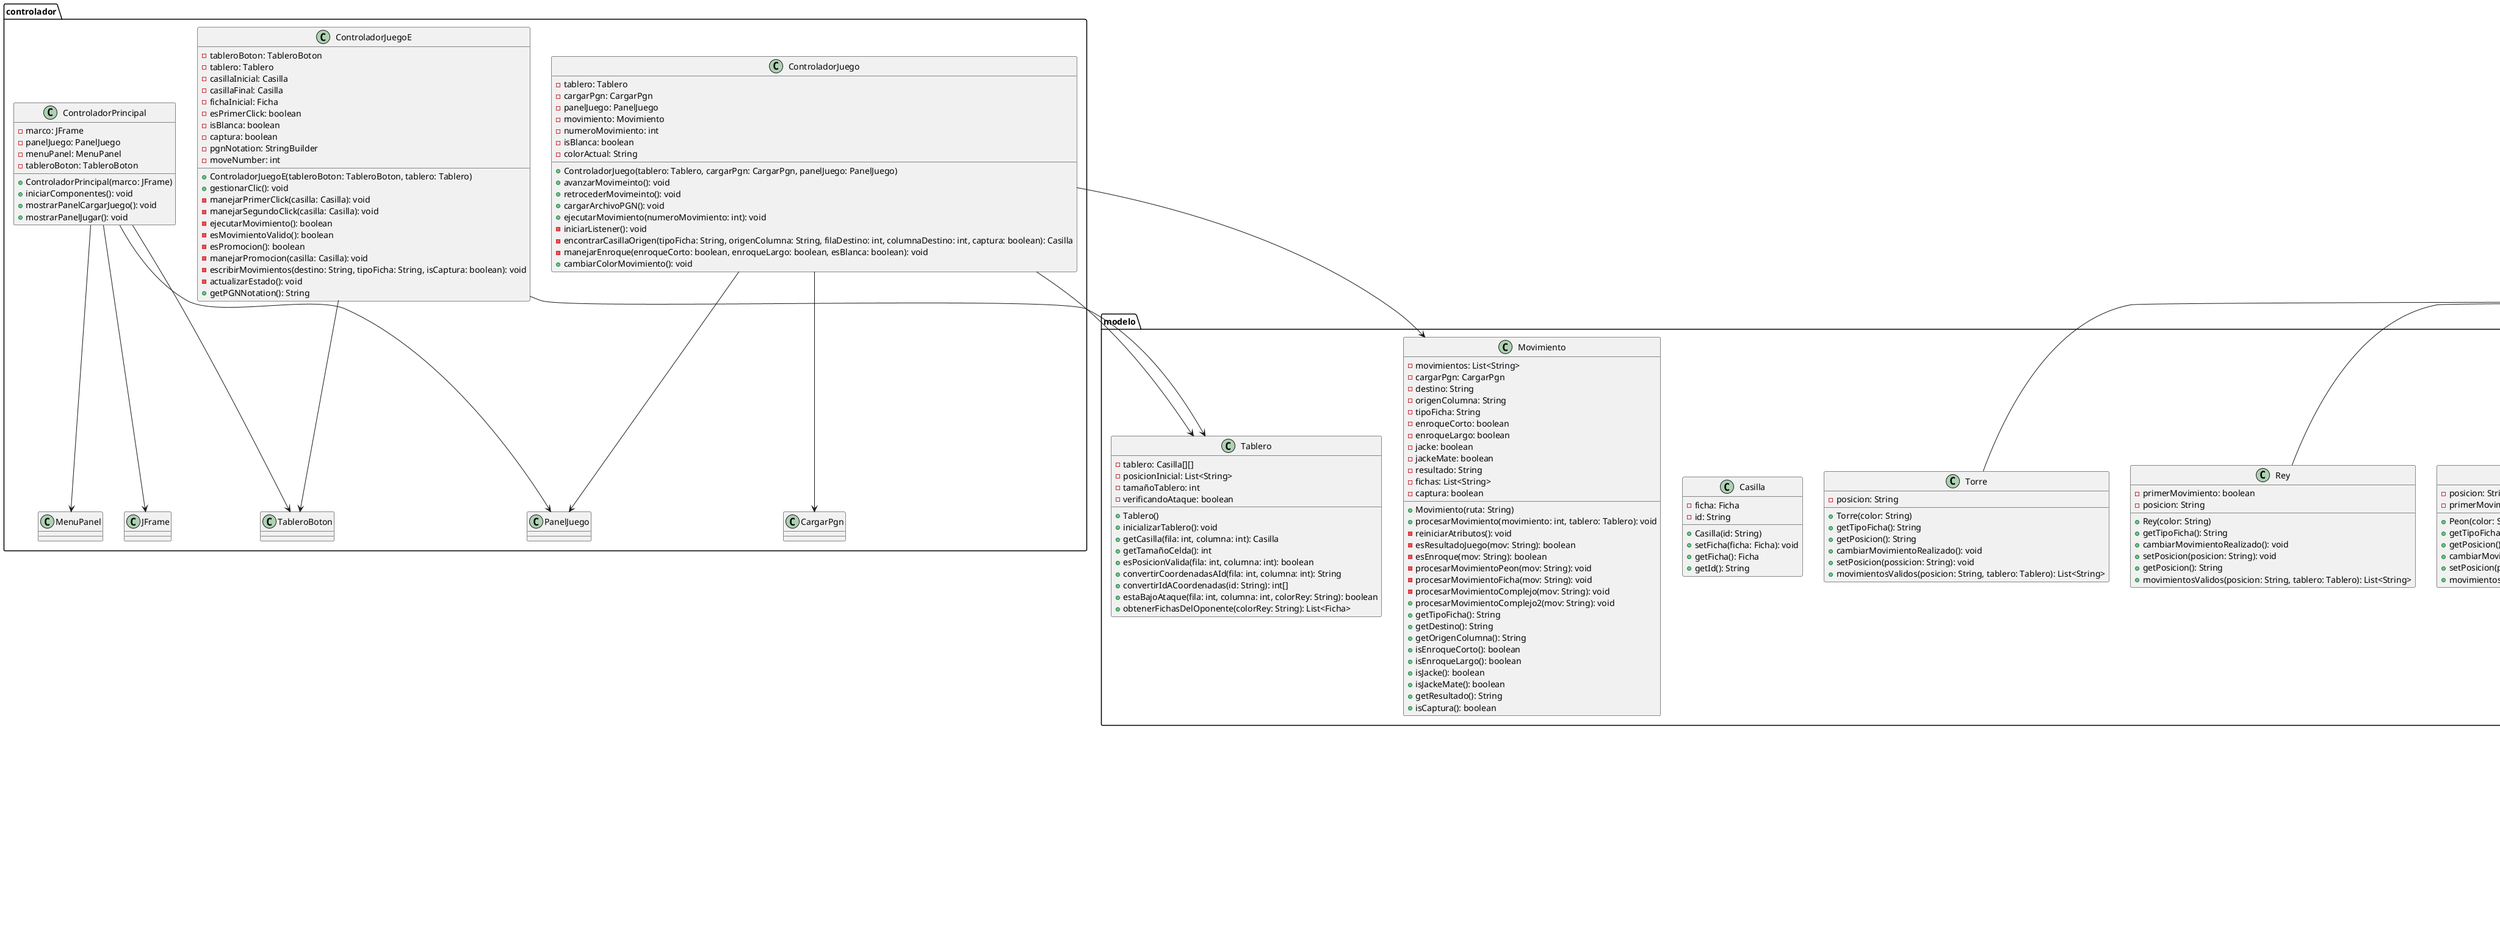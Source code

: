 @startuml

package "modelo" {
    abstract class Ficha {
            - color: String
            + Ficha(color: String)
            + getColor(): String
            + getTipoFicha(): String
            + getPosicion(): String
            + setPosicion(posicion: String): void
            + cambiarMovimientoRealizado(): void
            + movimientosValidos(posicion: String, tablero: Tablero): List<String>
            + crearPieza(tipoPieza: String, color: String): Ficha
        }

    class Alfil {
            - posicion: String
            + Alfil(color: String)
            + getTipoFicha(): String
            + getPosicion(): String
            + cambiarMovimientoRealizado(): void
            + setPosicion(posicion: String): void
            + movimientosValidos(posicion: String, tablero: Tablero): List<String>
        }

    class Caballo {
            - posicion: String
            + Caballo(color: String)
            + getTipoFicha(): String
            + getPosicion(): String
            + cambiarMovimientoRealizado(): void
            + setPosicion(posicion: String): void
            + movimientosValidos(posicion: String, tablero: Tablero): List<String>
        }

    class Casilla {
            - ficha: Ficha
            - id: String
            + Casilla(id: String)
            + setFicha(ficha: Ficha): void
            + getFicha(): Ficha
            + getId(): String
        }

    class Dama {
            - posicion: String
            + Dama(color: String)
            + getTipoFicha(): String
            + getPosicion(): String
            + cambiarMovimientoRealizado(): void
            + setPosicion(posicion: String): void
            + movimientosValidos(posicion: String, tablero: Tablero): List<String>
        }

    class Peon {
            - posicion: String
            - primerMovimiento: boolean
            + Peon(color: String)
            + getTipoFicha(): String
            + getPosicion(): String
            + cambiarMovimientoRealizado(): void
            + setPosicion(posicion: String): void
            + movimientosValidos(posicion: String, tablero: Tablero): List<String>
        }

    class Rey {
            - primerMovimiento: boolean
            - posicion: String
            + Rey(color: String)
            + getTipoFicha(): String
            + cambiarMovimientoRealizado(): void
            + setPosicion(posicion: String): void
            + getPosicion(): String
            + movimientosValidos(posicion: String, tablero: Tablero): List<String>
        }

    class Tablero {
            - tablero: Casilla[][]
            - posicionInicial: List<String>
            - tamañoTablero: int
            - verificandoAtaque: boolean
            + Tablero()
            + inicializarTablero(): void
            + getCasilla(fila: int, columna: int): Casilla
            + getTamañoCelda(): int
            + esPosicionValida(fila: int, columna: int): boolean
            + convertirCoordenadasAId(fila: int, columna: int): String
            + convertirIdACoordenadas(id: String): int[]
            + estaBajoAtaque(fila: int, columna: int, colorRey: String): boolean
            + obtenerFichasDelOponente(colorRey: String): List<Ficha>
        }






    class Movimiento {
            - movimientos: List<String>
            - cargarPgn: CargarPgn
            - destino: String
            - origenColumna: String
            - tipoFicha: String
            - enroqueCorto: boolean
            - enroqueLargo: boolean
            - jacke: boolean
            - jackeMate: boolean
            - resultado: String
            - fichas: List<String>
            - captura: boolean
            + Movimiento(ruta: String)
            + procesarMovimiento(movimiento: int, tablero: Tablero): void
            - reiniciarAtributos(): void
            - esResultadoJuego(mov: String): boolean
            - esEnroque(mov: String): boolean
            - procesarMovimientoPeon(mov: String): void
            - procesarMovimientoFicha(mov: String): void
            - procesarMovimientoComplejo(mov: String): void
            + procesarMovimientoComplejo2(mov: String): void
            + getTipoFicha(): String
            + getDestino(): String
            + getOrigenColumna(): String
            + isEnroqueCorto(): boolean
            + isEnroqueLargo(): boolean
            + isJacke(): boolean
            + isJackeMate(): boolean
            + getResultado(): String
            + isCaptura(): boolean
        }
    class Torre {
           - posicion: String
           + Torre(color: String)
           + getTipoFicha(): String
           + getPosicion(): String
           + cambiarMovimientoRealizado(): void
           + setPosicion(possicion: String): void
           + movimientosValidos(posicion: String, tablero: Tablero): List<String>
       }

    Alfil -|> Ficha
    Caballo -|> Ficha
    Dama -|> Ficha
    Peon -|> Ficha
    Rey -|> Ficha
    Torre -|> Ficha
}

package "controlador" {
    class ControladorJuego {
        - tablero: Tablero
        - cargarPgn: CargarPgn
        - panelJuego: PanelJuego
        - movimiento: Movimiento
        - numeroMovimiento: int
        - isBlanca: boolean
        - colorActual: String
        + ControladorJuego(tablero: Tablero, cargarPgn: CargarPgn, panelJuego: PanelJuego)
        + avanzarMovimeinto(): void
        + retrocederMovimeinto(): void
        + cargarArchivoPGN(): void
        + ejecutarMovimiento(numeroMovimiento: int): void
        - iniciarListener(): void
        - encontrarCasillaOrigen(tipoFicha: String, origenColumna: String, filaDestino: int, columnaDestino: int, captura: boolean): Casilla
        - manejarEnroque(enroqueCorto: boolean, enroqueLargo: boolean, esBlanca: boolean): void
        + cambiarColorMovimiento(): void
    }

    class ControladorJuegoE {
        - tableroBoton: TableroBoton
        - tablero: Tablero
        - casillaInicial: Casilla
        - casillaFinal: Casilla
        - fichaInicial: Ficha
        - esPrimerClick: boolean
        - isBlanca: boolean
        - captura: boolean
        - pgnNotation: StringBuilder
        - moveNumber: int
        + ControladorJuegoE(tableroBoton: TableroBoton, tablero: Tablero)
        + gestionarClic(): void
        - manejarPrimerClick(casilla: Casilla): void
        - manejarSegundoClick(casilla: Casilla): void
        - ejecutarMovimiento(): boolean
        - esMovimientoValido(): boolean
        - esPromocion(): boolean
        - manejarPromocion(casilla: Casilla): void
        - escribirMovimientos(destino: String, tipoFicha: String, isCaptura: boolean): void
        - actualizarEstado(): void
        + getPGNNotation(): String
    }

    class ControladorPrincipal {
        - marco: JFrame
        - panelJuego: PanelJuego
        - menuPanel: MenuPanel
        - tableroBoton: TableroBoton
        + ControladorPrincipal(marco: JFrame)
        + iniciarComponentes(): void
        + mostrarPanelCargarJuego(): void
        + mostrarPanelJugar(): void
    }

    ControladorJuego --> PanelJuego
    ControladorJuego --> Movimiento
    ControladorJuego --> Tablero
    ControladorJuego --> CargarPgn
    ControladorJuegoE --> TableroBoton
    ControladorJuegoE --> Tablero
    ControladorPrincipal --> JFrame
    ControladorPrincipal --> MenuPanel
    ControladorPrincipal --> PanelJuego
    ControladorPrincipal --> TableroBoton
}

package "vista" {
    class MenuPanel {
        - botonCargarPgn: JButton
        - botonJugar: JButton
        - fondo: Image
        - cargarFondo: CargarFondo
        + MenuPanel(cargarFondo: CargarFondo)
        + addListenerBotonCargarPgn(listener: ActionListener): void
        + addListenerBotonJugar(listener: ActionListener): void
        - customizeButton(button: JButton): void
        + paintComponent(g: Graphics): void
    }





    class PanelJuego {
            - tablero: Tablero
            - cargarIcon: CargarIcon
            - botonRetroceder: JButton
            - botonSiguiente: JButton
            - botonCargarPGN: JButton
            - fondo: Image
            - cargarFondo: CargarFondo
            + PanelJuego(tablero: Tablero, cargarIcon: CargarIcon, cargarFondo: CargarFondo)
            + addBotonSiguienteListener(listener: ActionListener): void
            + addBotonRetrocederListener(listener: ActionListener): void
            + addBotonCargarPGNListener(listener: ActionListener): void
            + paintComponent(g: Graphics): void
            + getPreferredSize(): Dimension
            - cargarArchivoPGN(): void
            + actualizarVistaTablero(tablero: Tablero): void
        }

    class TableroBoton {
            - tablero: Tablero
            - cargarIcon: CargarIcon
            - botonesTablero: JButton[8][8]
            - casilla: Casilla
            - listener: ActionListener
            - fondo: Image
            - cargarFondo: CargarFondo
            + TableroBoton(tablero: Tablero, cargarIcon: CargarIcon, cargarFondo: CargarFondo)
            + paintComponent(g: Graphics): void
            + manejarClickEnCelda(fila: int, col: int): void
            + addBotonClick(listener: ActionListener): void
            + getCasillaClick(): Casilla
            + actualizarVistaTablero(tablero: Tablero): void
        }

    MenuPanel --> PanelJuego
    PanelJuego --> TableroBoton
}

package "funcionalidades" {
    class CargarFondo {
        - fondo: Image
        + setFondo(ruta: String): Image
    }

    class CargarIcon {
        - ruta: String
        + cargarIcon(ruta: String): Image
    }

    class CargarPgn {
        - movimientos: List<String>
        + obtenerMovimientos(nombreArchivo: String): List<String>
        + imprimirMovimientos(): void
    }
}


package "resources.imagenes" {
    note right of Ficha
        Contiene las imágenes de las piezas del juego
    end note
}

@enduml